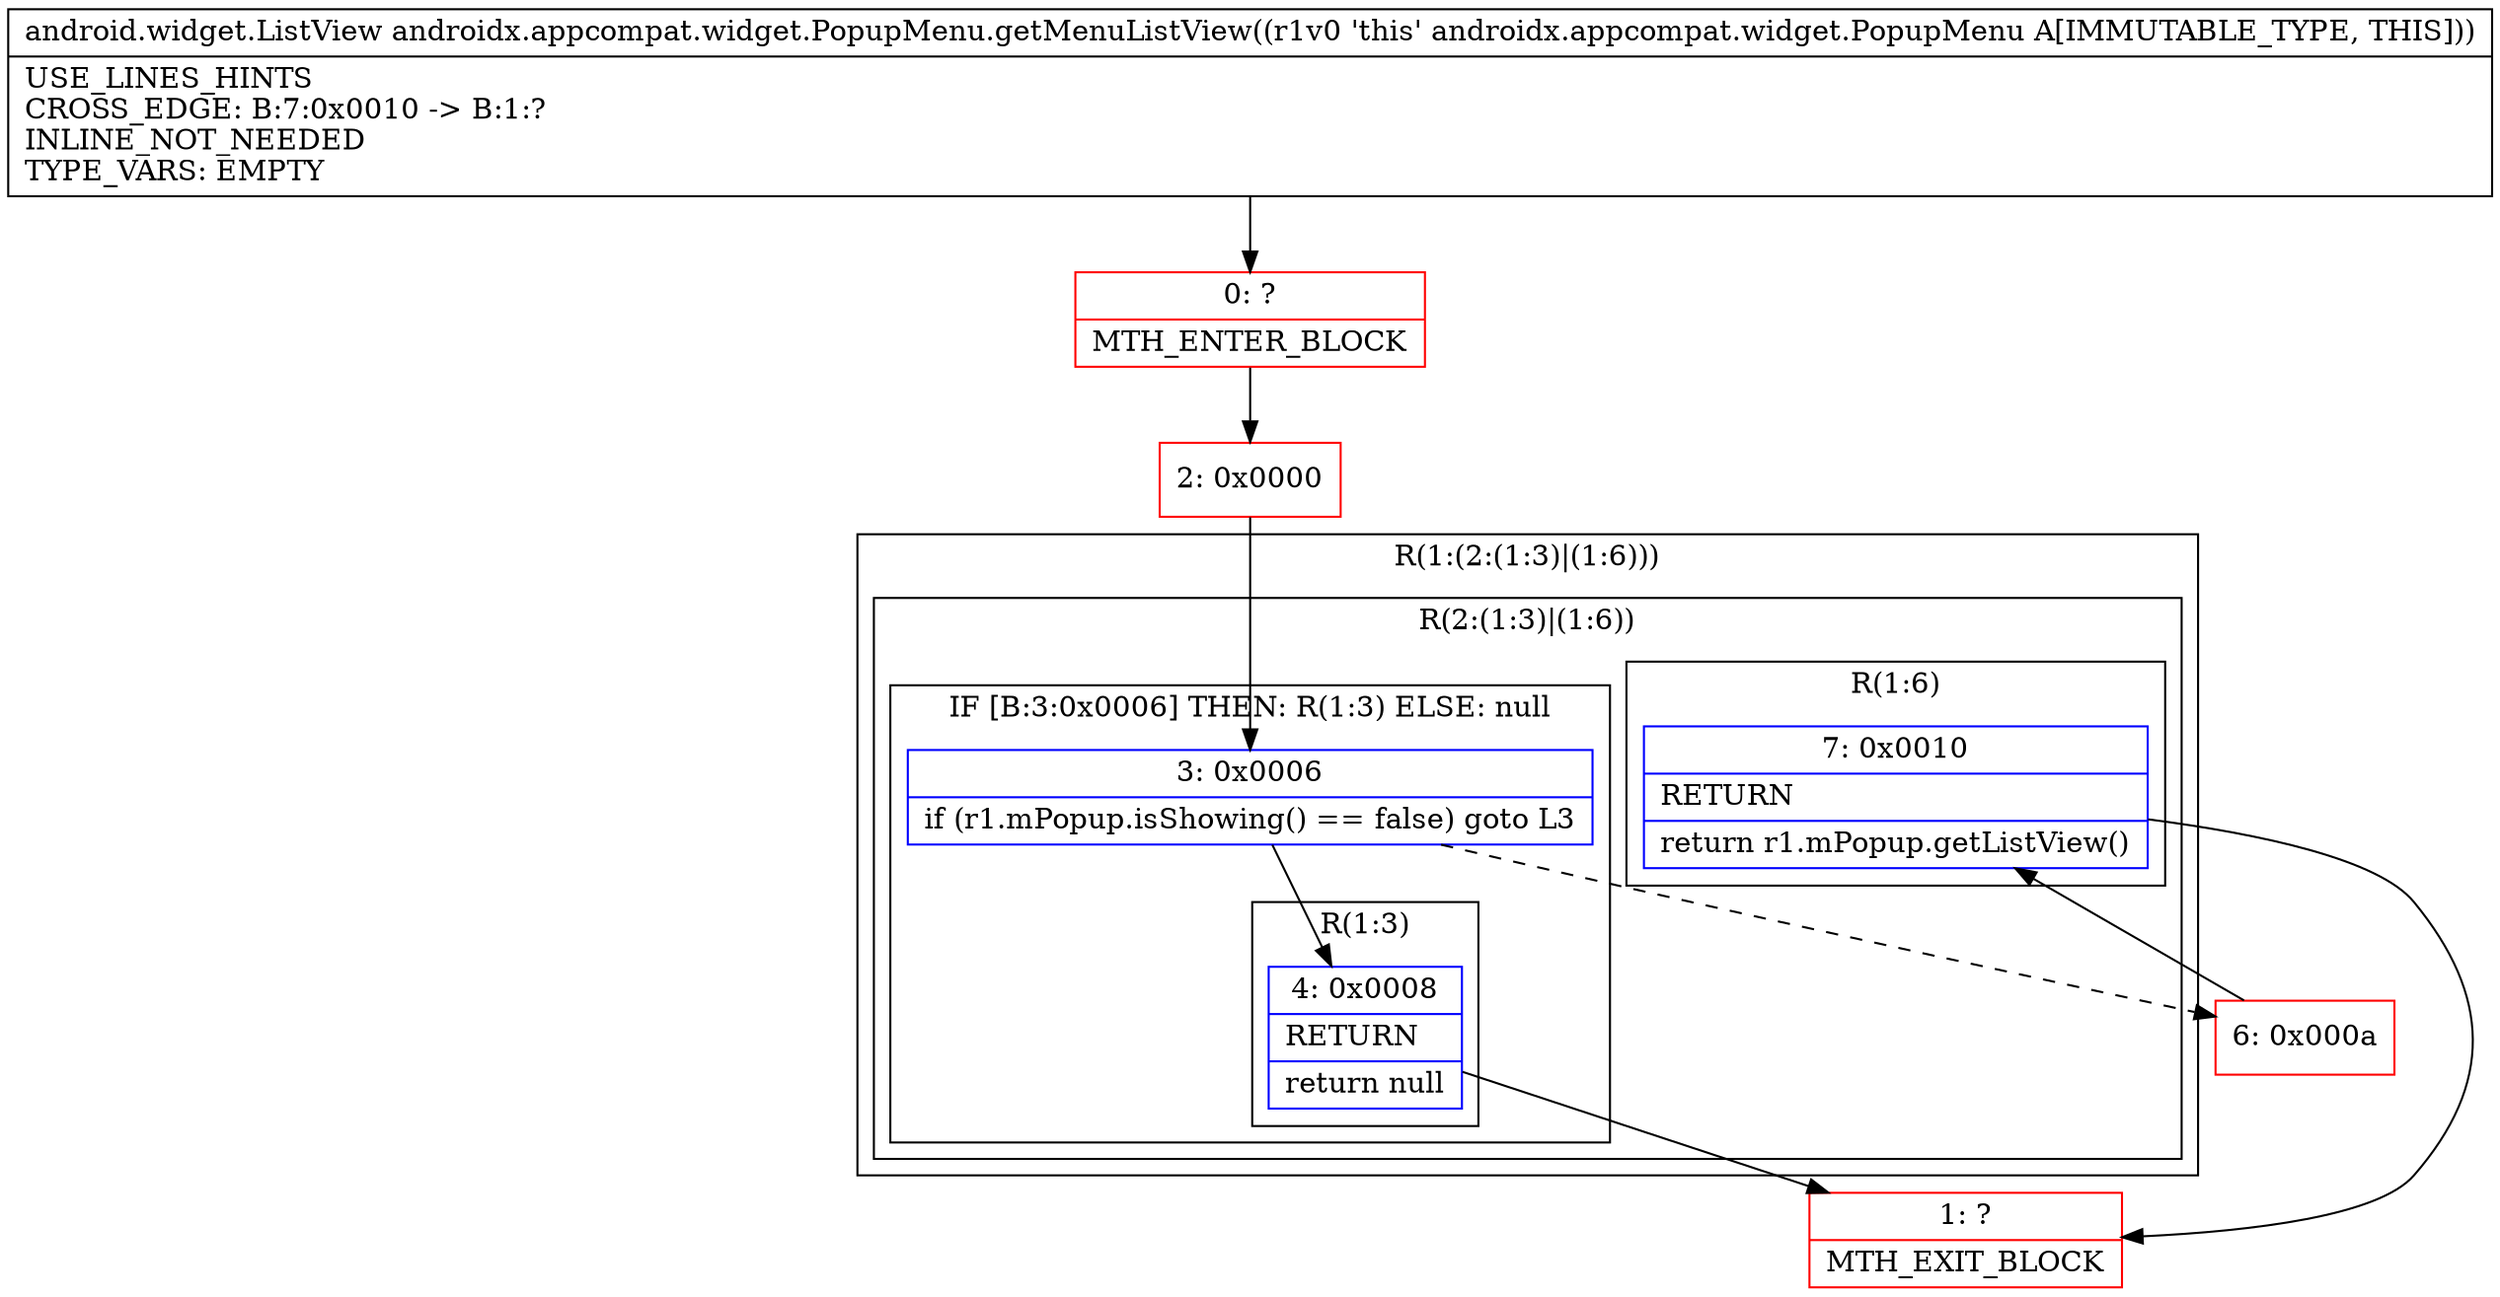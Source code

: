digraph "CFG forandroidx.appcompat.widget.PopupMenu.getMenuListView()Landroid\/widget\/ListView;" {
subgraph cluster_Region_293149380 {
label = "R(1:(2:(1:3)|(1:6)))";
node [shape=record,color=blue];
subgraph cluster_Region_961830721 {
label = "R(2:(1:3)|(1:6))";
node [shape=record,color=blue];
subgraph cluster_IfRegion_1787175218 {
label = "IF [B:3:0x0006] THEN: R(1:3) ELSE: null";
node [shape=record,color=blue];
Node_3 [shape=record,label="{3\:\ 0x0006|if (r1.mPopup.isShowing() == false) goto L3\l}"];
subgraph cluster_Region_367483157 {
label = "R(1:3)";
node [shape=record,color=blue];
Node_4 [shape=record,label="{4\:\ 0x0008|RETURN\l|return null\l}"];
}
}
subgraph cluster_Region_1276239447 {
label = "R(1:6)";
node [shape=record,color=blue];
Node_7 [shape=record,label="{7\:\ 0x0010|RETURN\l|return r1.mPopup.getListView()\l}"];
}
}
}
Node_0 [shape=record,color=red,label="{0\:\ ?|MTH_ENTER_BLOCK\l}"];
Node_2 [shape=record,color=red,label="{2\:\ 0x0000}"];
Node_1 [shape=record,color=red,label="{1\:\ ?|MTH_EXIT_BLOCK\l}"];
Node_6 [shape=record,color=red,label="{6\:\ 0x000a}"];
MethodNode[shape=record,label="{android.widget.ListView androidx.appcompat.widget.PopupMenu.getMenuListView((r1v0 'this' androidx.appcompat.widget.PopupMenu A[IMMUTABLE_TYPE, THIS]))  | USE_LINES_HINTS\lCROSS_EDGE: B:7:0x0010 \-\> B:1:?\lINLINE_NOT_NEEDED\lTYPE_VARS: EMPTY\l}"];
MethodNode -> Node_0;Node_3 -> Node_4;
Node_3 -> Node_6[style=dashed];
Node_4 -> Node_1;
Node_7 -> Node_1;
Node_0 -> Node_2;
Node_2 -> Node_3;
Node_6 -> Node_7;
}

